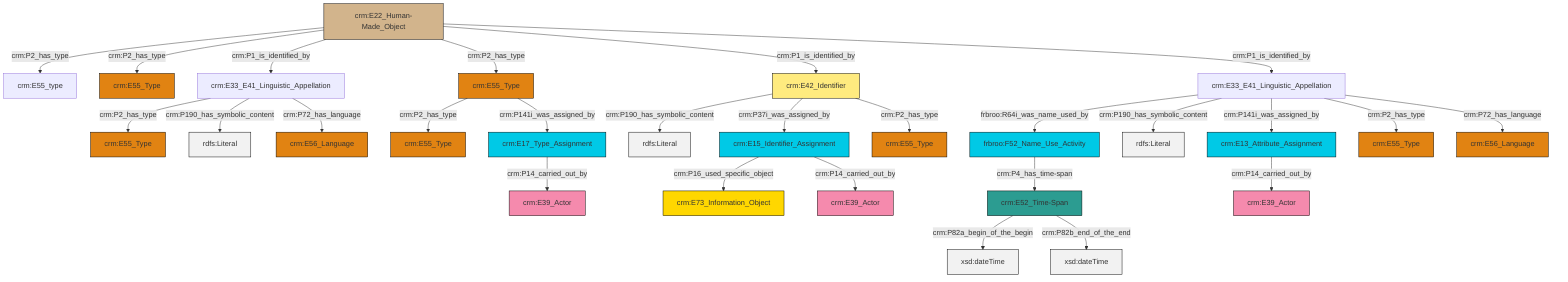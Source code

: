 graph TD
classDef Literal fill:#f2f2f2,stroke:#000000;
classDef CRM_Entity fill:#FFFFFF,stroke:#000000;
classDef Temporal_Entity fill:#00C9E6, stroke:#000000;
classDef Type fill:#E18312, stroke:#000000;
classDef Time-Span fill:#2C9C91, stroke:#000000;
classDef Appellation fill:#FFEB7F, stroke:#000000;
classDef Place fill:#008836, stroke:#000000;
classDef Persistent_Item fill:#B266B2, stroke:#000000;
classDef Conceptual_Object fill:#FFD700, stroke:#000000;
classDef Physical_Thing fill:#D2B48C, stroke:#000000;
classDef Actor fill:#f58aad, stroke:#000000;
classDef PC_Classes fill:#4ce600, stroke:#000000;
classDef Multi fill:#cccccc,stroke:#000000;

0["crm:E42_Identifier"]:::Appellation -->|crm:P190_has_symbolic_content| 1[rdfs:Literal]:::Literal
2["crm:E13_Attribute_Assignment"]:::Temporal_Entity -->|crm:P14_carried_out_by| 3["crm:E39_Actor"]:::Actor
4["crm:E22_Human-Made_Object"]:::Physical_Thing -->|crm:P2_has_type| 6["crm:E55_type"]:::Default
4["crm:E22_Human-Made_Object"]:::Physical_Thing -->|crm:P2_has_type| 9["crm:E55_Type"]:::Type
12["crm:E33_E41_Linguistic_Appellation"]:::Default -->|frbroo:R64i_was_name_used_by| 13["frbroo:F52_Name_Use_Activity"]:::Temporal_Entity
12["crm:E33_E41_Linguistic_Appellation"]:::Default -->|crm:P190_has_symbolic_content| 14[rdfs:Literal]:::Literal
13["frbroo:F52_Name_Use_Activity"]:::Temporal_Entity -->|crm:P4_has_time-span| 15["crm:E52_Time-Span"]:::Time-Span
12["crm:E33_E41_Linguistic_Appellation"]:::Default -->|crm:P141i_was_assigned_by| 2["crm:E13_Attribute_Assignment"]:::Temporal_Entity
10["crm:E55_Type"]:::Type -->|crm:P2_has_type| 24["crm:E55_Type"]:::Type
4["crm:E22_Human-Made_Object"]:::Physical_Thing -->|crm:P1_is_identified_by| 7["crm:E33_E41_Linguistic_Appellation"]:::Default
4["crm:E22_Human-Made_Object"]:::Physical_Thing -->|crm:P2_has_type| 10["crm:E55_Type"]:::Type
15["crm:E52_Time-Span"]:::Time-Span -->|crm:P82a_begin_of_the_begin| 27[xsd:dateTime]:::Literal
0["crm:E42_Identifier"]:::Appellation -->|crm:P37i_was_assigned_by| 16["crm:E15_Identifier_Assignment"]:::Temporal_Entity
7["crm:E33_E41_Linguistic_Appellation"]:::Default -->|crm:P2_has_type| 31["crm:E55_Type"]:::Type
0["crm:E42_Identifier"]:::Appellation -->|crm:P2_has_type| 34["crm:E55_Type"]:::Type
4["crm:E22_Human-Made_Object"]:::Physical_Thing -->|crm:P1_is_identified_by| 0["crm:E42_Identifier"]:::Appellation
12["crm:E33_E41_Linguistic_Appellation"]:::Default -->|crm:P2_has_type| 37["crm:E55_Type"]:::Type
7["crm:E33_E41_Linguistic_Appellation"]:::Default -->|crm:P190_has_symbolic_content| 39[rdfs:Literal]:::Literal
18["crm:E17_Type_Assignment"]:::Temporal_Entity -->|crm:P14_carried_out_by| 32["crm:E39_Actor"]:::Actor
7["crm:E33_E41_Linguistic_Appellation"]:::Default -->|crm:P72_has_language| 40["crm:E56_Language"]:::Type
16["crm:E15_Identifier_Assignment"]:::Temporal_Entity -->|crm:P16_used_specific_object| 22["crm:E73_Information_Object"]:::Conceptual_Object
4["crm:E22_Human-Made_Object"]:::Physical_Thing -->|crm:P1_is_identified_by| 12["crm:E33_E41_Linguistic_Appellation"]:::Default
15["crm:E52_Time-Span"]:::Time-Span -->|crm:P82b_end_of_the_end| 50[xsd:dateTime]:::Literal
16["crm:E15_Identifier_Assignment"]:::Temporal_Entity -->|crm:P14_carried_out_by| 28["crm:E39_Actor"]:::Actor
12["crm:E33_E41_Linguistic_Appellation"]:::Default -->|crm:P72_has_language| 47["crm:E56_Language"]:::Type
10["crm:E55_Type"]:::Type -->|crm:P141i_was_assigned_by| 18["crm:E17_Type_Assignment"]:::Temporal_Entity